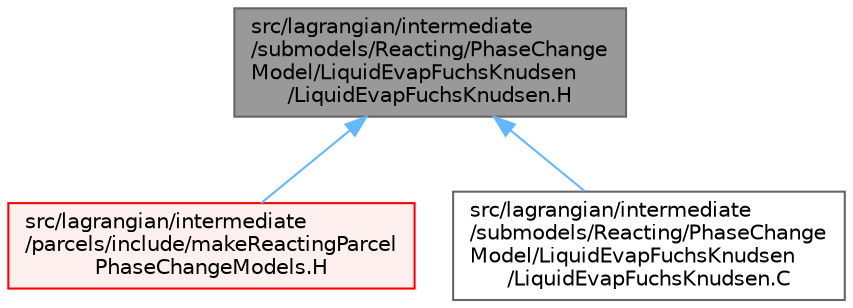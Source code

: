 digraph "src/lagrangian/intermediate/submodels/Reacting/PhaseChangeModel/LiquidEvapFuchsKnudsen/LiquidEvapFuchsKnudsen.H"
{
 // LATEX_PDF_SIZE
  bgcolor="transparent";
  edge [fontname=Helvetica,fontsize=10,labelfontname=Helvetica,labelfontsize=10];
  node [fontname=Helvetica,fontsize=10,shape=box,height=0.2,width=0.4];
  Node1 [id="Node000001",label="src/lagrangian/intermediate\l/submodels/Reacting/PhaseChange\lModel/LiquidEvapFuchsKnudsen\l/LiquidEvapFuchsKnudsen.H",height=0.2,width=0.4,color="gray40", fillcolor="grey60", style="filled", fontcolor="black",tooltip=" "];
  Node1 -> Node2 [id="edge1_Node000001_Node000002",dir="back",color="steelblue1",style="solid",tooltip=" "];
  Node2 [id="Node000002",label="src/lagrangian/intermediate\l/parcels/include/makeReactingParcel\lPhaseChangeModels.H",height=0.2,width=0.4,color="red", fillcolor="#FFF0F0", style="filled",URL="$makeReactingParcelPhaseChangeModels_8H.html",tooltip=" "];
  Node1 -> Node7 [id="edge2_Node000001_Node000007",dir="back",color="steelblue1",style="solid",tooltip=" "];
  Node7 [id="Node000007",label="src/lagrangian/intermediate\l/submodels/Reacting/PhaseChange\lModel/LiquidEvapFuchsKnudsen\l/LiquidEvapFuchsKnudsen.C",height=0.2,width=0.4,color="grey40", fillcolor="white", style="filled",URL="$LiquidEvapFuchsKnudsen_8C.html",tooltip=" "];
}
